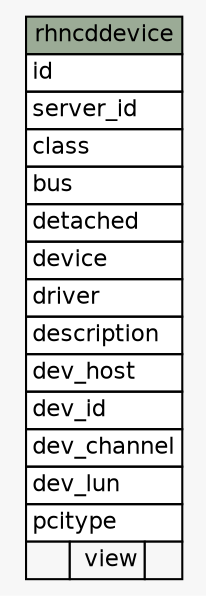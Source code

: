 // dot 2.26.0 on Linux 2.6.32-504.el6.x86_64
// SchemaSpy rev 590
digraph "rhncddevice" {
  graph [
    rankdir="RL"
    bgcolor="#f7f7f7"
    nodesep="0.18"
    ranksep="0.46"
    fontname="Helvetica"
    fontsize="11"
  ];
  node [
    fontname="Helvetica"
    fontsize="11"
    shape="plaintext"
  ];
  edge [
    arrowsize="0.8"
  ];
  "rhncddevice" [
    label=<
    <TABLE BORDER="0" CELLBORDER="1" CELLSPACING="0" BGCOLOR="#ffffff">
      <TR><TD COLSPAN="3" BGCOLOR="#9bab96" ALIGN="CENTER">rhncddevice</TD></TR>
      <TR><TD PORT="id" COLSPAN="3" ALIGN="LEFT">id</TD></TR>
      <TR><TD PORT="server_id" COLSPAN="3" ALIGN="LEFT">server_id</TD></TR>
      <TR><TD PORT="class" COLSPAN="3" ALIGN="LEFT">class</TD></TR>
      <TR><TD PORT="bus" COLSPAN="3" ALIGN="LEFT">bus</TD></TR>
      <TR><TD PORT="detached" COLSPAN="3" ALIGN="LEFT">detached</TD></TR>
      <TR><TD PORT="device" COLSPAN="3" ALIGN="LEFT">device</TD></TR>
      <TR><TD PORT="driver" COLSPAN="3" ALIGN="LEFT">driver</TD></TR>
      <TR><TD PORT="description" COLSPAN="3" ALIGN="LEFT">description</TD></TR>
      <TR><TD PORT="dev_host" COLSPAN="3" ALIGN="LEFT">dev_host</TD></TR>
      <TR><TD PORT="dev_id" COLSPAN="3" ALIGN="LEFT">dev_id</TD></TR>
      <TR><TD PORT="dev_channel" COLSPAN="3" ALIGN="LEFT">dev_channel</TD></TR>
      <TR><TD PORT="dev_lun" COLSPAN="3" ALIGN="LEFT">dev_lun</TD></TR>
      <TR><TD PORT="pcitype" COLSPAN="3" ALIGN="LEFT">pcitype</TD></TR>
      <TR><TD ALIGN="LEFT" BGCOLOR="#f7f7f7">  </TD><TD ALIGN="RIGHT" BGCOLOR="#f7f7f7">view</TD><TD ALIGN="RIGHT" BGCOLOR="#f7f7f7">  </TD></TR>
    </TABLE>>
    URL="tables/rhncddevice.html"
    tooltip="rhncddevice"
  ];
}
